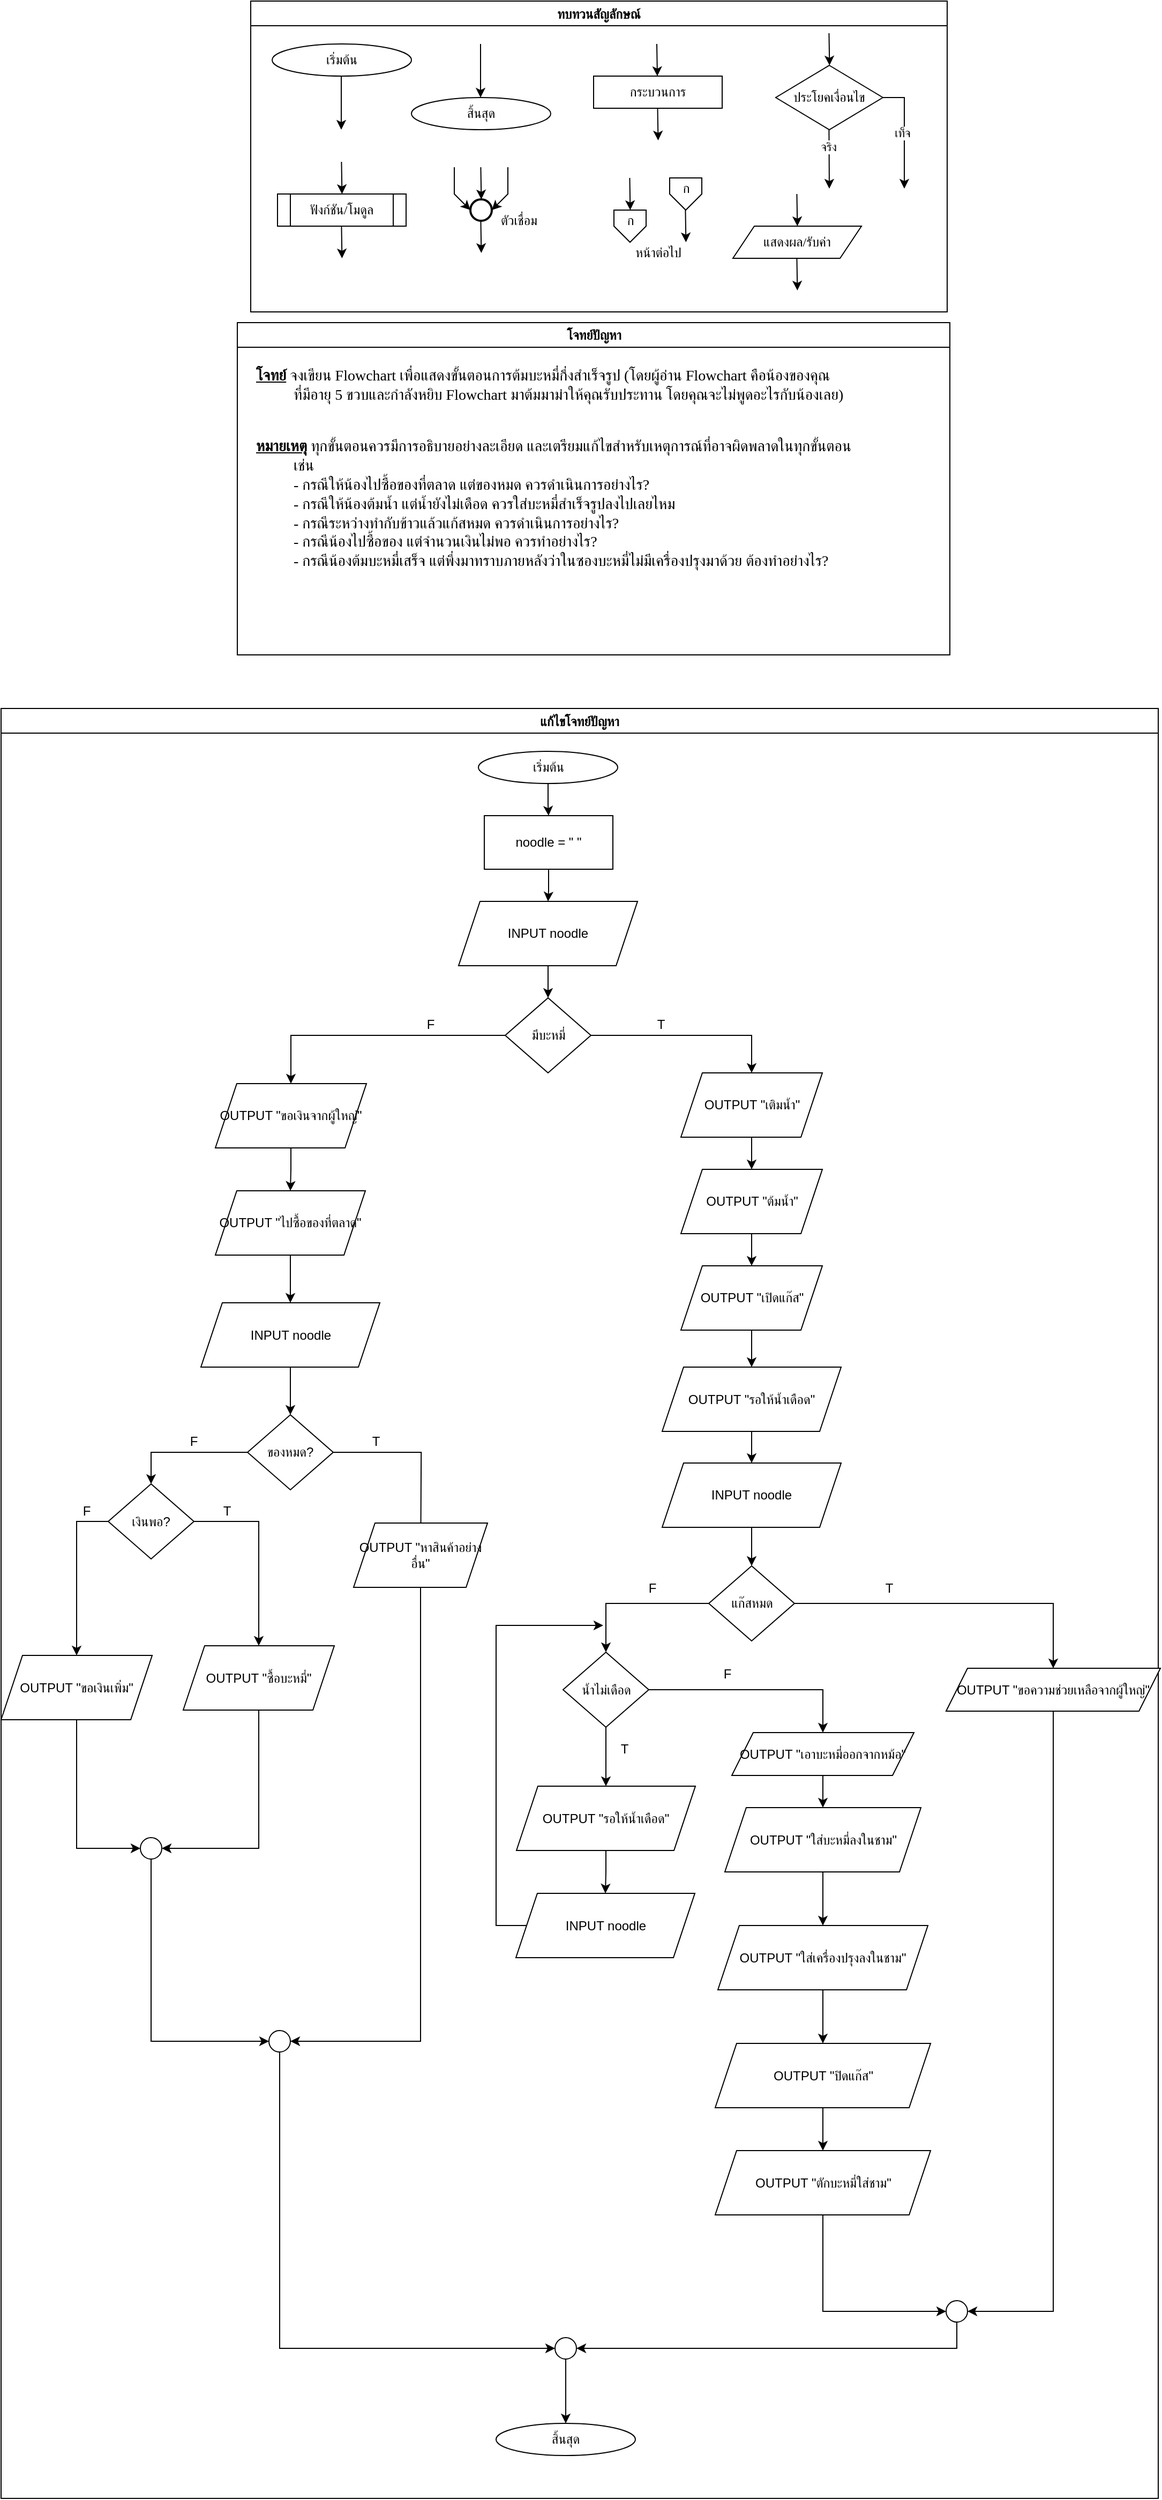 <mxfile version="21.1.2" type="device">
  <diagram id="C5RBs43oDa-KdzZeNtuy" name="Page-1">
    <mxGraphModel dx="3114" dy="846" grid="1" gridSize="10" guides="1" tooltips="1" connect="1" arrows="1" fold="1" page="1" pageScale="1" pageWidth="827" pageHeight="1169" math="0" shadow="0">
      <root>
        <mxCell id="WIyWlLk6GJQsqaUBKTNV-0" />
        <mxCell id="WIyWlLk6GJQsqaUBKTNV-1" parent="WIyWlLk6GJQsqaUBKTNV-0" />
        <mxCell id="M7CGMbNuYNeq0SnUNNgH-6" value="ทบทวนสัญลักษณ์" style="swimlane;fontFamily=Sarabun;fontSource=https%3A%2F%2Ffonts.googleapis.com%2Fcss%3Ffamily%3DSarabun;" parent="WIyWlLk6GJQsqaUBKTNV-1" vertex="1">
          <mxGeometry x="-720" y="20" width="650" height="290" as="geometry" />
        </mxCell>
        <mxCell id="M7CGMbNuYNeq0SnUNNgH-2" value="&lt;font data-font-src=&quot;https://fonts.googleapis.com/css?family=Sarabun&quot; face=&quot;Sarabun&quot;&gt;เริ่มต้น&lt;/font&gt;" style="ellipse;whiteSpace=wrap;html=1;" parent="M7CGMbNuYNeq0SnUNNgH-6" vertex="1">
          <mxGeometry x="20" y="40" width="130" height="30" as="geometry" />
        </mxCell>
        <mxCell id="M7CGMbNuYNeq0SnUNNgH-5" value="" style="endArrow=classic;html=1;rounded=0;" parent="M7CGMbNuYNeq0SnUNNgH-6" edge="1">
          <mxGeometry width="50" height="50" relative="1" as="geometry">
            <mxPoint x="84.5" y="70" as="sourcePoint" />
            <mxPoint x="84.5" y="120" as="targetPoint" />
          </mxGeometry>
        </mxCell>
        <mxCell id="M7CGMbNuYNeq0SnUNNgH-3" value="&lt;font face=&quot;Sarabun&quot;&gt;สิ้นสุด&lt;/font&gt;" style="ellipse;whiteSpace=wrap;html=1;" parent="M7CGMbNuYNeq0SnUNNgH-6" vertex="1">
          <mxGeometry x="150" y="90" width="130" height="30" as="geometry" />
        </mxCell>
        <mxCell id="M7CGMbNuYNeq0SnUNNgH-4" value="" style="endArrow=classic;html=1;rounded=0;" parent="M7CGMbNuYNeq0SnUNNgH-6" edge="1">
          <mxGeometry width="50" height="50" relative="1" as="geometry">
            <mxPoint x="214.5" y="40" as="sourcePoint" />
            <mxPoint x="214.5" y="90" as="targetPoint" />
          </mxGeometry>
        </mxCell>
        <mxCell id="mvioNwK95yMqdUQ73LqQ-0" value="กระบวนการ" style="rounded=0;whiteSpace=wrap;html=1;fontFamily=Sarabun;fontSource=https%3A%2F%2Ffonts.googleapis.com%2Fcss%3Ffamily%3DSarabun;" parent="M7CGMbNuYNeq0SnUNNgH-6" vertex="1">
          <mxGeometry x="320" y="70" width="120" height="30" as="geometry" />
        </mxCell>
        <mxCell id="mvioNwK95yMqdUQ73LqQ-1" value="" style="endArrow=classic;html=1;rounded=0;" parent="M7CGMbNuYNeq0SnUNNgH-6" edge="1">
          <mxGeometry width="50" height="50" relative="1" as="geometry">
            <mxPoint x="379" y="40" as="sourcePoint" />
            <mxPoint x="379.5" y="70" as="targetPoint" />
          </mxGeometry>
        </mxCell>
        <mxCell id="mvioNwK95yMqdUQ73LqQ-2" value="" style="endArrow=classic;html=1;rounded=0;" parent="M7CGMbNuYNeq0SnUNNgH-6" edge="1">
          <mxGeometry width="50" height="50" relative="1" as="geometry">
            <mxPoint x="379.75" y="100" as="sourcePoint" />
            <mxPoint x="380.25" y="130" as="targetPoint" />
          </mxGeometry>
        </mxCell>
        <mxCell id="mvioNwK95yMqdUQ73LqQ-3" value="ประโยคเงื่อนไข" style="rhombus;whiteSpace=wrap;html=1;fontFamily=Sarabun;fontSource=https%3A%2F%2Ffonts.googleapis.com%2Fcss%3Ffamily%3DSarabun;" parent="M7CGMbNuYNeq0SnUNNgH-6" vertex="1">
          <mxGeometry x="490" y="60" width="100" height="60" as="geometry" />
        </mxCell>
        <mxCell id="mvioNwK95yMqdUQ73LqQ-4" value="" style="endArrow=classic;html=1;rounded=0;" parent="M7CGMbNuYNeq0SnUNNgH-6" edge="1">
          <mxGeometry width="50" height="50" relative="1" as="geometry">
            <mxPoint x="539.71" y="30" as="sourcePoint" />
            <mxPoint x="540.21" y="60" as="targetPoint" />
          </mxGeometry>
        </mxCell>
        <mxCell id="mvioNwK95yMqdUQ73LqQ-5" value="" style="endArrow=classic;html=1;rounded=0;" parent="M7CGMbNuYNeq0SnUNNgH-6" edge="1">
          <mxGeometry width="50" height="50" relative="1" as="geometry">
            <mxPoint x="539.71" y="120" as="sourcePoint" />
            <mxPoint x="540" y="175" as="targetPoint" />
          </mxGeometry>
        </mxCell>
        <mxCell id="mvioNwK95yMqdUQ73LqQ-7" value="จริง" style="edgeLabel;html=1;align=center;verticalAlign=middle;resizable=0;points=[];fontFamily=Sarabun;fontSource=https%3A%2F%2Ffonts.googleapis.com%2Fcss%3Ffamily%3DSarabun;" parent="mvioNwK95yMqdUQ73LqQ-5" vertex="1" connectable="0">
          <mxGeometry x="-0.414" y="-1" relative="1" as="geometry">
            <mxPoint as="offset" />
          </mxGeometry>
        </mxCell>
        <mxCell id="mvioNwK95yMqdUQ73LqQ-6" value="" style="endArrow=classic;html=1;rounded=0;exitX=1;exitY=0.5;exitDx=0;exitDy=0;" parent="M7CGMbNuYNeq0SnUNNgH-6" source="mvioNwK95yMqdUQ73LqQ-3" edge="1">
          <mxGeometry width="50" height="50" relative="1" as="geometry">
            <mxPoint x="620" y="95" as="sourcePoint" />
            <mxPoint x="610" y="175" as="targetPoint" />
            <Array as="points">
              <mxPoint x="610" y="90" />
            </Array>
          </mxGeometry>
        </mxCell>
        <mxCell id="mvioNwK95yMqdUQ73LqQ-8" value="&lt;font data-font-src=&quot;https://fonts.googleapis.com/css?family=Sarabun&quot; face=&quot;Sarabun&quot;&gt;เท็จ&lt;/font&gt;" style="edgeLabel;html=1;align=center;verticalAlign=middle;resizable=0;points=[];" parent="mvioNwK95yMqdUQ73LqQ-6" vertex="1" connectable="0">
          <mxGeometry x="-0.002" y="-2" relative="1" as="geometry">
            <mxPoint as="offset" />
          </mxGeometry>
        </mxCell>
        <mxCell id="mvioNwK95yMqdUQ73LqQ-9" value="&lt;font data-font-src=&quot;https://fonts.googleapis.com/css?family=Sarabun&quot; face=&quot;Sarabun&quot;&gt;ฟังก์ชัน/โมดูล&lt;/font&gt;" style="shape=process;whiteSpace=wrap;html=1;backgroundOutline=1;" parent="M7CGMbNuYNeq0SnUNNgH-6" vertex="1">
          <mxGeometry x="25" y="180" width="120" height="30" as="geometry" />
        </mxCell>
        <mxCell id="mvioNwK95yMqdUQ73LqQ-11" value="" style="endArrow=classic;html=1;rounded=0;" parent="M7CGMbNuYNeq0SnUNNgH-6" edge="1">
          <mxGeometry width="50" height="50" relative="1" as="geometry">
            <mxPoint x="84.71" y="150" as="sourcePoint" />
            <mxPoint x="85.21" y="180" as="targetPoint" />
          </mxGeometry>
        </mxCell>
        <mxCell id="mvioNwK95yMqdUQ73LqQ-12" value="" style="endArrow=classic;html=1;rounded=0;" parent="M7CGMbNuYNeq0SnUNNgH-6" edge="1">
          <mxGeometry width="50" height="50" relative="1" as="geometry">
            <mxPoint x="84.71" y="210" as="sourcePoint" />
            <mxPoint x="85.21" y="240" as="targetPoint" />
          </mxGeometry>
        </mxCell>
        <mxCell id="mvioNwK95yMqdUQ73LqQ-13" value="" style="strokeWidth=2;html=1;shape=mxgraph.flowchart.start_2;whiteSpace=wrap;" parent="M7CGMbNuYNeq0SnUNNgH-6" vertex="1">
          <mxGeometry x="205" y="185" width="20" height="20" as="geometry" />
        </mxCell>
        <mxCell id="mvioNwK95yMqdUQ73LqQ-16" value="" style="endArrow=classic;html=1;rounded=0;" parent="M7CGMbNuYNeq0SnUNNgH-6" edge="1">
          <mxGeometry width="50" height="50" relative="1" as="geometry">
            <mxPoint x="214.71" y="155" as="sourcePoint" />
            <mxPoint x="215.21" y="185" as="targetPoint" />
          </mxGeometry>
        </mxCell>
        <mxCell id="mvioNwK95yMqdUQ73LqQ-17" value="" style="endArrow=classic;html=1;rounded=0;entryX=0;entryY=0.5;entryDx=0;entryDy=0;entryPerimeter=0;" parent="M7CGMbNuYNeq0SnUNNgH-6" target="mvioNwK95yMqdUQ73LqQ-13" edge="1">
          <mxGeometry width="50" height="50" relative="1" as="geometry">
            <mxPoint x="190.0" y="155" as="sourcePoint" />
            <mxPoint x="190.5" y="185" as="targetPoint" />
            <Array as="points">
              <mxPoint x="190" y="180" />
            </Array>
          </mxGeometry>
        </mxCell>
        <mxCell id="mvioNwK95yMqdUQ73LqQ-18" value="" style="endArrow=classic;html=1;rounded=0;entryX=1;entryY=0.5;entryDx=0;entryDy=0;entryPerimeter=0;" parent="M7CGMbNuYNeq0SnUNNgH-6" target="mvioNwK95yMqdUQ73LqQ-13" edge="1">
          <mxGeometry width="50" height="50" relative="1" as="geometry">
            <mxPoint x="240.0" y="155" as="sourcePoint" />
            <mxPoint x="240.5" y="185" as="targetPoint" />
            <Array as="points">
              <mxPoint x="240" y="180" />
            </Array>
          </mxGeometry>
        </mxCell>
        <mxCell id="mvioNwK95yMqdUQ73LqQ-19" value="" style="endArrow=classic;html=1;rounded=0;" parent="M7CGMbNuYNeq0SnUNNgH-6" edge="1">
          <mxGeometry width="50" height="50" relative="1" as="geometry">
            <mxPoint x="214.71" y="205" as="sourcePoint" />
            <mxPoint x="215.21" y="235" as="targetPoint" />
          </mxGeometry>
        </mxCell>
        <mxCell id="mvioNwK95yMqdUQ73LqQ-20" value="&lt;font data-font-src=&quot;https://fonts.googleapis.com/css?family=Sarabun&quot; face=&quot;Sarabun&quot;&gt;ตัวเชื่อม&lt;/font&gt;" style="text;html=1;align=center;verticalAlign=middle;resizable=0;points=[];autosize=1;strokeColor=none;fillColor=none;" parent="M7CGMbNuYNeq0SnUNNgH-6" vertex="1">
          <mxGeometry x="220" y="190" width="60" height="30" as="geometry" />
        </mxCell>
        <mxCell id="mvioNwK95yMqdUQ73LqQ-25" value="" style="endArrow=classic;html=1;rounded=0;" parent="M7CGMbNuYNeq0SnUNNgH-6" edge="1">
          <mxGeometry width="50" height="50" relative="1" as="geometry">
            <mxPoint x="353.71" y="165" as="sourcePoint" />
            <mxPoint x="354.21" y="195" as="targetPoint" />
          </mxGeometry>
        </mxCell>
        <mxCell id="mvioNwK95yMqdUQ73LqQ-21" value="" style="verticalLabelPosition=bottom;verticalAlign=top;html=1;shape=offPageConnector;rounded=0;size=0.5;" parent="M7CGMbNuYNeq0SnUNNgH-6" vertex="1">
          <mxGeometry x="339" y="195" width="30" height="30" as="geometry" />
        </mxCell>
        <mxCell id="mvioNwK95yMqdUQ73LqQ-26" value="" style="endArrow=classic;html=1;rounded=0;" parent="M7CGMbNuYNeq0SnUNNgH-6" edge="1">
          <mxGeometry width="50" height="50" relative="1" as="geometry">
            <mxPoint x="405.71" y="195" as="sourcePoint" />
            <mxPoint x="406.21" y="225" as="targetPoint" />
          </mxGeometry>
        </mxCell>
        <mxCell id="mvioNwK95yMqdUQ73LqQ-27" value="" style="verticalLabelPosition=bottom;verticalAlign=top;html=1;shape=offPageConnector;rounded=0;size=0.5;" parent="M7CGMbNuYNeq0SnUNNgH-6" vertex="1">
          <mxGeometry x="391" y="165" width="30" height="30" as="geometry" />
        </mxCell>
        <mxCell id="mvioNwK95yMqdUQ73LqQ-28" value="หน้าต่อไป" style="text;html=1;align=center;verticalAlign=middle;resizable=0;points=[];autosize=1;strokeColor=none;fillColor=none;fontFamily=Sarabun;fontSource=https%3A%2F%2Ffonts.googleapis.com%2Fcss%3Ffamily%3DSarabun;" parent="M7CGMbNuYNeq0SnUNNgH-6" vertex="1">
          <mxGeometry x="345" y="220" width="70" height="30" as="geometry" />
        </mxCell>
        <mxCell id="mvioNwK95yMqdUQ73LqQ-29" value="ก" style="text;html=1;align=center;verticalAlign=middle;resizable=0;points=[];autosize=1;strokeColor=none;fillColor=none;fontFamily=Sarabun;fontSource=https%3A%2F%2Ffonts.googleapis.com%2Fcss%3Ffamily%3DSarabun;" parent="M7CGMbNuYNeq0SnUNNgH-6" vertex="1">
          <mxGeometry x="339" y="190" width="30" height="30" as="geometry" />
        </mxCell>
        <mxCell id="mvioNwK95yMqdUQ73LqQ-30" value="ก" style="text;html=1;align=center;verticalAlign=middle;resizable=0;points=[];autosize=1;strokeColor=none;fillColor=none;fontFamily=Sarabun;fontSource=https%3A%2F%2Ffonts.googleapis.com%2Fcss%3Ffamily%3DSarabun;" parent="M7CGMbNuYNeq0SnUNNgH-6" vertex="1">
          <mxGeometry x="391" y="160" width="30" height="30" as="geometry" />
        </mxCell>
        <mxCell id="mvioNwK95yMqdUQ73LqQ-32" value="แสดงผล/รับค่า" style="shape=parallelogram;perimeter=parallelogramPerimeter;whiteSpace=wrap;html=1;fixedSize=1;fontFamily=Sarabun;fontSource=https%3A%2F%2Ffonts.googleapis.com%2Fcss%3Ffamily%3DSarabun;" parent="M7CGMbNuYNeq0SnUNNgH-6" vertex="1">
          <mxGeometry x="450" y="210" width="120" height="30" as="geometry" />
        </mxCell>
        <mxCell id="mvioNwK95yMqdUQ73LqQ-33" value="" style="endArrow=classic;html=1;rounded=0;" parent="M7CGMbNuYNeq0SnUNNgH-6" edge="1">
          <mxGeometry width="50" height="50" relative="1" as="geometry">
            <mxPoint x="509.71" y="180" as="sourcePoint" />
            <mxPoint x="510.21" y="210" as="targetPoint" />
          </mxGeometry>
        </mxCell>
        <mxCell id="mvioNwK95yMqdUQ73LqQ-34" value="" style="endArrow=classic;html=1;rounded=0;" parent="M7CGMbNuYNeq0SnUNNgH-6" edge="1">
          <mxGeometry width="50" height="50" relative="1" as="geometry">
            <mxPoint x="509.71" y="240" as="sourcePoint" />
            <mxPoint x="510.21" y="270" as="targetPoint" />
          </mxGeometry>
        </mxCell>
        <mxCell id="mvioNwK95yMqdUQ73LqQ-36" value="แก้ไขโจทย์ปัญหา" style="swimlane;fontFamily=Sarabun;fontSource=https%3A%2F%2Ffonts.googleapis.com%2Fcss%3Ffamily%3DSarabun;" parent="WIyWlLk6GJQsqaUBKTNV-1" vertex="1">
          <mxGeometry x="-953" y="680" width="1080" height="1670" as="geometry">
            <mxRectangle x="-715" y="650" width="120" height="30" as="alternateBounds" />
          </mxGeometry>
        </mxCell>
        <mxCell id="DMt8w5Yyh27BLIjfE6Tp-80" style="edgeStyle=orthogonalEdgeStyle;rounded=0;orthogonalLoop=1;jettySize=auto;html=1;entryX=0.5;entryY=0;entryDx=0;entryDy=0;" edge="1" parent="mvioNwK95yMqdUQ73LqQ-36" source="mvioNwK95yMqdUQ73LqQ-35" target="DMt8w5Yyh27BLIjfE6Tp-77">
          <mxGeometry relative="1" as="geometry" />
        </mxCell>
        <mxCell id="mvioNwK95yMqdUQ73LqQ-35" value="&lt;font data-font-src=&quot;https://fonts.googleapis.com/css?family=Sarabun&quot; face=&quot;Sarabun&quot;&gt;เริ่มต้น&lt;/font&gt;" style="ellipse;whiteSpace=wrap;html=1;" parent="mvioNwK95yMqdUQ73LqQ-36" vertex="1">
          <mxGeometry x="445.5" y="40" width="130" height="30" as="geometry" />
        </mxCell>
        <mxCell id="mvioNwK95yMqdUQ73LqQ-69" value="&lt;font face=&quot;Sarabun&quot;&gt;สิ้นสุด&lt;/font&gt;" style="ellipse;whiteSpace=wrap;html=1;" parent="mvioNwK95yMqdUQ73LqQ-36" vertex="1">
          <mxGeometry x="462" y="1600" width="130" height="30" as="geometry" />
        </mxCell>
        <mxCell id="DMt8w5Yyh27BLIjfE6Tp-5" style="edgeStyle=orthogonalEdgeStyle;rounded=0;orthogonalLoop=1;jettySize=auto;html=1;entryX=0.5;entryY=0;entryDx=0;entryDy=0;" edge="1" parent="mvioNwK95yMqdUQ73LqQ-36" source="naAnajx5U7PiYQRqqaQI-0" target="DMt8w5Yyh27BLIjfE6Tp-0">
          <mxGeometry relative="1" as="geometry" />
        </mxCell>
        <mxCell id="DMt8w5Yyh27BLIjfE6Tp-41" style="edgeStyle=orthogonalEdgeStyle;rounded=0;orthogonalLoop=1;jettySize=auto;html=1;entryX=0.5;entryY=0;entryDx=0;entryDy=0;" edge="1" parent="mvioNwK95yMqdUQ73LqQ-36" source="naAnajx5U7PiYQRqqaQI-0" target="DMt8w5Yyh27BLIjfE6Tp-36">
          <mxGeometry relative="1" as="geometry" />
        </mxCell>
        <mxCell id="naAnajx5U7PiYQRqqaQI-0" value="มีบะหมี่" style="rhombus;whiteSpace=wrap;html=1;" parent="mvioNwK95yMqdUQ73LqQ-36" vertex="1">
          <mxGeometry x="470.5" y="270" width="80" height="70" as="geometry" />
        </mxCell>
        <mxCell id="DMt8w5Yyh27BLIjfE6Tp-45" style="edgeStyle=orthogonalEdgeStyle;rounded=0;orthogonalLoop=1;jettySize=auto;html=1;exitX=1;exitY=0.5;exitDx=0;exitDy=0;" edge="1" parent="mvioNwK95yMqdUQ73LqQ-36" source="naAnajx5U7PiYQRqqaQI-9">
          <mxGeometry relative="1" as="geometry">
            <mxPoint x="391.6" y="793.5" as="targetPoint" />
          </mxGeometry>
        </mxCell>
        <mxCell id="DMt8w5Yyh27BLIjfE6Tp-50" style="edgeStyle=orthogonalEdgeStyle;rounded=0;orthogonalLoop=1;jettySize=auto;html=1;entryX=0.5;entryY=0;entryDx=0;entryDy=0;" edge="1" parent="mvioNwK95yMqdUQ73LqQ-36" source="naAnajx5U7PiYQRqqaQI-9" target="naAnajx5U7PiYQRqqaQI-11">
          <mxGeometry relative="1" as="geometry" />
        </mxCell>
        <mxCell id="naAnajx5U7PiYQRqqaQI-9" value="ของหมด?" style="rhombus;whiteSpace=wrap;html=1;" parent="mvioNwK95yMqdUQ73LqQ-36" vertex="1">
          <mxGeometry x="230" y="659" width="80" height="70" as="geometry" />
        </mxCell>
        <mxCell id="DMt8w5Yyh27BLIjfE6Tp-44" style="edgeStyle=orthogonalEdgeStyle;rounded=0;orthogonalLoop=1;jettySize=auto;html=1;entryX=0.5;entryY=0;entryDx=0;entryDy=0;exitX=1;exitY=0.5;exitDx=0;exitDy=0;" edge="1" parent="mvioNwK95yMqdUQ73LqQ-36" source="naAnajx5U7PiYQRqqaQI-11" target="DMt8w5Yyh27BLIjfE6Tp-39">
          <mxGeometry relative="1" as="geometry" />
        </mxCell>
        <mxCell id="DMt8w5Yyh27BLIjfE6Tp-52" style="edgeStyle=orthogonalEdgeStyle;rounded=0;orthogonalLoop=1;jettySize=auto;html=1;entryX=0.5;entryY=0;entryDx=0;entryDy=0;exitX=0;exitY=0.5;exitDx=0;exitDy=0;" edge="1" parent="mvioNwK95yMqdUQ73LqQ-36" source="naAnajx5U7PiYQRqqaQI-11" target="DMt8w5Yyh27BLIjfE6Tp-40">
          <mxGeometry relative="1" as="geometry" />
        </mxCell>
        <mxCell id="naAnajx5U7PiYQRqqaQI-11" value="เงินพอ?" style="rhombus;whiteSpace=wrap;html=1;" parent="mvioNwK95yMqdUQ73LqQ-36" vertex="1">
          <mxGeometry x="100" y="723.5" width="80" height="70" as="geometry" />
        </mxCell>
        <mxCell id="DMt8w5Yyh27BLIjfE6Tp-15" style="edgeStyle=orthogonalEdgeStyle;rounded=0;orthogonalLoop=1;jettySize=auto;html=1;entryX=0.5;entryY=1;entryDx=0;entryDy=0;" edge="1" parent="mvioNwK95yMqdUQ73LqQ-36" source="naAnajx5U7PiYQRqqaQI-26" target="DMt8w5Yyh27BLIjfE6Tp-55">
          <mxGeometry relative="1" as="geometry">
            <mxPoint x="977.5" y="905.5" as="targetPoint" />
          </mxGeometry>
        </mxCell>
        <mxCell id="DMt8w5Yyh27BLIjfE6Tp-16" style="edgeStyle=orthogonalEdgeStyle;rounded=0;orthogonalLoop=1;jettySize=auto;html=1;entryX=0.5;entryY=0;entryDx=0;entryDy=0;" edge="1" parent="mvioNwK95yMqdUQ73LqQ-36" source="naAnajx5U7PiYQRqqaQI-26" target="naAnajx5U7PiYQRqqaQI-31">
          <mxGeometry relative="1" as="geometry">
            <mxPoint x="586.5" y="905.5" as="targetPoint" />
          </mxGeometry>
        </mxCell>
        <mxCell id="naAnajx5U7PiYQRqqaQI-26" value="แก๊สหมด" style="rhombus;whiteSpace=wrap;html=1;" parent="mvioNwK95yMqdUQ73LqQ-36" vertex="1">
          <mxGeometry x="660.5" y="800" width="80" height="70" as="geometry" />
        </mxCell>
        <mxCell id="DMt8w5Yyh27BLIjfE6Tp-30" style="edgeStyle=orthogonalEdgeStyle;rounded=0;orthogonalLoop=1;jettySize=auto;html=1;entryX=0.5;entryY=1;entryDx=0;entryDy=0;" edge="1" parent="mvioNwK95yMqdUQ73LqQ-36" source="naAnajx5U7PiYQRqqaQI-31" target="RdmAU9-nV8zf6Oio4ixr-1">
          <mxGeometry relative="1" as="geometry" />
        </mxCell>
        <mxCell id="DMt8w5Yyh27BLIjfE6Tp-33" value="" style="edgeStyle=orthogonalEdgeStyle;rounded=0;orthogonalLoop=1;jettySize=auto;html=1;" edge="1" parent="mvioNwK95yMqdUQ73LqQ-36" source="naAnajx5U7PiYQRqqaQI-31" target="DMt8w5Yyh27BLIjfE6Tp-31">
          <mxGeometry relative="1" as="geometry" />
        </mxCell>
        <mxCell id="naAnajx5U7PiYQRqqaQI-31" value="น้ำไม่เดือด" style="rhombus;whiteSpace=wrap;html=1;" parent="mvioNwK95yMqdUQ73LqQ-36" vertex="1">
          <mxGeometry x="524.5" y="880.5" width="80" height="70" as="geometry" />
        </mxCell>
        <mxCell id="DMt8w5Yyh27BLIjfE6Tp-65" style="edgeStyle=orthogonalEdgeStyle;rounded=0;orthogonalLoop=1;jettySize=auto;html=1;entryX=0;entryY=0.5;entryDx=0;entryDy=0;exitX=0.5;exitY=1;exitDx=0;exitDy=0;" edge="1" parent="mvioNwK95yMqdUQ73LqQ-36" source="naAnajx5U7PiYQRqqaQI-50" target="naAnajx5U7PiYQRqqaQI-62">
          <mxGeometry relative="1" as="geometry" />
        </mxCell>
        <mxCell id="naAnajx5U7PiYQRqqaQI-50" value="" style="ellipse;whiteSpace=wrap;html=1;aspect=fixed;" parent="mvioNwK95yMqdUQ73LqQ-36" vertex="1">
          <mxGeometry x="130" y="1053.5" width="20" height="20" as="geometry" />
        </mxCell>
        <mxCell id="DMt8w5Yyh27BLIjfE6Tp-71" style="edgeStyle=orthogonalEdgeStyle;rounded=0;orthogonalLoop=1;jettySize=auto;html=1;entryX=0;entryY=0.5;entryDx=0;entryDy=0;exitX=0.5;exitY=1;exitDx=0;exitDy=0;" edge="1" parent="mvioNwK95yMqdUQ73LqQ-36" source="naAnajx5U7PiYQRqqaQI-62" target="DMt8w5Yyh27BLIjfE6Tp-69">
          <mxGeometry relative="1" as="geometry" />
        </mxCell>
        <mxCell id="naAnajx5U7PiYQRqqaQI-62" value="" style="ellipse;whiteSpace=wrap;html=1;aspect=fixed;" parent="mvioNwK95yMqdUQ73LqQ-36" vertex="1">
          <mxGeometry x="250" y="1233.5" width="20" height="20" as="geometry" />
        </mxCell>
        <mxCell id="xshFyTRdsC7G3geZj3Uv-3" value="T" style="text;html=1;strokeColor=none;fillColor=none;align=center;verticalAlign=middle;whiteSpace=wrap;rounded=0;" parent="mvioNwK95yMqdUQ73LqQ-36" vertex="1">
          <mxGeometry x="585.5" y="280" width="60" height="30" as="geometry" />
        </mxCell>
        <mxCell id="xshFyTRdsC7G3geZj3Uv-2" value="T" style="text;html=1;strokeColor=none;fillColor=none;align=center;verticalAlign=middle;whiteSpace=wrap;rounded=0;" parent="mvioNwK95yMqdUQ73LqQ-36" vertex="1">
          <mxGeometry x="798.5" y="805.5" width="60" height="30" as="geometry" />
        </mxCell>
        <mxCell id="xshFyTRdsC7G3geZj3Uv-6" value="F" style="text;html=1;strokeColor=none;fillColor=none;align=center;verticalAlign=middle;whiteSpace=wrap;rounded=0;" parent="mvioNwK95yMqdUQ73LqQ-36" vertex="1">
          <mxGeometry x="370.5" y="280" width="60" height="30" as="geometry" />
        </mxCell>
        <mxCell id="xshFyTRdsC7G3geZj3Uv-5" value="F" style="text;html=1;strokeColor=none;fillColor=none;align=center;verticalAlign=middle;whiteSpace=wrap;rounded=0;" parent="mvioNwK95yMqdUQ73LqQ-36" vertex="1">
          <mxGeometry x="577.5" y="805.5" width="60" height="30" as="geometry" />
        </mxCell>
        <mxCell id="DMt8w5Yyh27BLIjfE6Tp-6" value="" style="edgeStyle=orthogonalEdgeStyle;rounded=0;orthogonalLoop=1;jettySize=auto;html=1;" edge="1" parent="mvioNwK95yMqdUQ73LqQ-36" source="DMt8w5Yyh27BLIjfE6Tp-0" target="DMt8w5Yyh27BLIjfE6Tp-1">
          <mxGeometry relative="1" as="geometry" />
        </mxCell>
        <mxCell id="DMt8w5Yyh27BLIjfE6Tp-0" value="OUTPUT &quot;เติมน้ำ&quot;" style="shape=parallelogram;perimeter=parallelogramPerimeter;whiteSpace=wrap;html=1;fixedSize=1;" vertex="1" parent="mvioNwK95yMqdUQ73LqQ-36">
          <mxGeometry x="634.5" y="340" width="132" height="60" as="geometry" />
        </mxCell>
        <mxCell id="DMt8w5Yyh27BLIjfE6Tp-10" value="" style="edgeStyle=orthogonalEdgeStyle;rounded=0;orthogonalLoop=1;jettySize=auto;html=1;" edge="1" parent="mvioNwK95yMqdUQ73LqQ-36" source="DMt8w5Yyh27BLIjfE6Tp-1" target="DMt8w5Yyh27BLIjfE6Tp-2">
          <mxGeometry relative="1" as="geometry" />
        </mxCell>
        <mxCell id="DMt8w5Yyh27BLIjfE6Tp-1" value="OUTPUT &quot;ต้มน้ำ&quot;" style="shape=parallelogram;perimeter=parallelogramPerimeter;whiteSpace=wrap;html=1;fixedSize=1;" vertex="1" parent="mvioNwK95yMqdUQ73LqQ-36">
          <mxGeometry x="634.5" y="430" width="132" height="60" as="geometry" />
        </mxCell>
        <mxCell id="DMt8w5Yyh27BLIjfE6Tp-11" value="" style="edgeStyle=orthogonalEdgeStyle;rounded=0;orthogonalLoop=1;jettySize=auto;html=1;" edge="1" parent="mvioNwK95yMqdUQ73LqQ-36" source="DMt8w5Yyh27BLIjfE6Tp-2" target="DMt8w5Yyh27BLIjfE6Tp-4">
          <mxGeometry relative="1" as="geometry" />
        </mxCell>
        <mxCell id="DMt8w5Yyh27BLIjfE6Tp-2" value="OUTPUT &quot;เปิดแก๊ส&quot;" style="shape=parallelogram;perimeter=parallelogramPerimeter;whiteSpace=wrap;html=1;fixedSize=1;" vertex="1" parent="mvioNwK95yMqdUQ73LqQ-36">
          <mxGeometry x="634.5" y="520" width="132" height="60" as="geometry" />
        </mxCell>
        <mxCell id="DMt8w5Yyh27BLIjfE6Tp-29" value="" style="edgeStyle=orthogonalEdgeStyle;rounded=0;orthogonalLoop=1;jettySize=auto;html=1;" edge="1" parent="mvioNwK95yMqdUQ73LqQ-36" source="DMt8w5Yyh27BLIjfE6Tp-17" target="DMt8w5Yyh27BLIjfE6Tp-18">
          <mxGeometry relative="1" as="geometry" />
        </mxCell>
        <mxCell id="DMt8w5Yyh27BLIjfE6Tp-17" value="OUTPUT &quot;ใส่บะหมี่ลงในชาม&quot;" style="shape=parallelogram;perimeter=parallelogramPerimeter;whiteSpace=wrap;html=1;fixedSize=1;" vertex="1" parent="mvioNwK95yMqdUQ73LqQ-36">
          <mxGeometry x="675.5" y="1025.5" width="183" height="60" as="geometry" />
        </mxCell>
        <mxCell id="DMt8w5Yyh27BLIjfE6Tp-84" style="edgeStyle=orthogonalEdgeStyle;rounded=0;orthogonalLoop=1;jettySize=auto;html=1;" edge="1" parent="mvioNwK95yMqdUQ73LqQ-36" source="DMt8w5Yyh27BLIjfE6Tp-4" target="DMt8w5Yyh27BLIjfE6Tp-83">
          <mxGeometry relative="1" as="geometry" />
        </mxCell>
        <mxCell id="DMt8w5Yyh27BLIjfE6Tp-4" value="OUTPUT &quot;รอให้น้ำเดือด&quot;" style="shape=parallelogram;perimeter=parallelogramPerimeter;whiteSpace=wrap;html=1;fixedSize=1;" vertex="1" parent="mvioNwK95yMqdUQ73LqQ-36">
          <mxGeometry x="617" y="614.5" width="167" height="60" as="geometry" />
        </mxCell>
        <mxCell id="DMt8w5Yyh27BLIjfE6Tp-25" value="" style="edgeStyle=orthogonalEdgeStyle;rounded=0;orthogonalLoop=1;jettySize=auto;html=1;" edge="1" parent="mvioNwK95yMqdUQ73LqQ-36" source="RdmAU9-nV8zf6Oio4ixr-1" target="DMt8w5Yyh27BLIjfE6Tp-17">
          <mxGeometry relative="1" as="geometry" />
        </mxCell>
        <mxCell id="RdmAU9-nV8zf6Oio4ixr-1" value="OUTPUT &quot;เอาบะหมี่ออกจากหม้อ&quot;" style="shape=parallelogram;perimeter=parallelogramPerimeter;whiteSpace=wrap;html=1;fixedSize=1;direction=west;flipH=1;flipV=1;movable=1;resizable=1;rotatable=1;deletable=1;editable=1;locked=0;connectable=1;" parent="mvioNwK95yMqdUQ73LqQ-36" vertex="1">
          <mxGeometry x="682" y="955.5" width="170" height="40" as="geometry" />
        </mxCell>
        <mxCell id="DMt8w5Yyh27BLIjfE6Tp-28" value="" style="edgeStyle=orthogonalEdgeStyle;rounded=0;orthogonalLoop=1;jettySize=auto;html=1;" edge="1" parent="mvioNwK95yMqdUQ73LqQ-36" source="DMt8w5Yyh27BLIjfE6Tp-18" target="DMt8w5Yyh27BLIjfE6Tp-22">
          <mxGeometry relative="1" as="geometry" />
        </mxCell>
        <mxCell id="DMt8w5Yyh27BLIjfE6Tp-18" value="OUTPUT &quot;ใส่เครื่องปรุงลงในชาม&quot;" style="shape=parallelogram;perimeter=parallelogramPerimeter;whiteSpace=wrap;html=1;fixedSize=1;" vertex="1" parent="mvioNwK95yMqdUQ73LqQ-36">
          <mxGeometry x="669" y="1135.5" width="196" height="60" as="geometry" />
        </mxCell>
        <mxCell id="DMt8w5Yyh27BLIjfE6Tp-27" value="" style="edgeStyle=orthogonalEdgeStyle;rounded=0;orthogonalLoop=1;jettySize=auto;html=1;" edge="1" parent="mvioNwK95yMqdUQ73LqQ-36" source="DMt8w5Yyh27BLIjfE6Tp-22" target="DMt8w5Yyh27BLIjfE6Tp-23">
          <mxGeometry relative="1" as="geometry" />
        </mxCell>
        <mxCell id="DMt8w5Yyh27BLIjfE6Tp-22" value="OUTPUT &quot;ปิดแก๊ส&quot;" style="shape=parallelogram;perimeter=parallelogramPerimeter;whiteSpace=wrap;html=1;fixedSize=1;" vertex="1" parent="mvioNwK95yMqdUQ73LqQ-36">
          <mxGeometry x="666.5" y="1245.5" width="201" height="60" as="geometry" />
        </mxCell>
        <mxCell id="DMt8w5Yyh27BLIjfE6Tp-68" style="edgeStyle=orthogonalEdgeStyle;rounded=0;orthogonalLoop=1;jettySize=auto;html=1;entryX=0;entryY=0.5;entryDx=0;entryDy=0;exitX=0.5;exitY=1;exitDx=0;exitDy=0;" edge="1" parent="mvioNwK95yMqdUQ73LqQ-36" source="DMt8w5Yyh27BLIjfE6Tp-23" target="DMt8w5Yyh27BLIjfE6Tp-66">
          <mxGeometry relative="1" as="geometry" />
        </mxCell>
        <mxCell id="DMt8w5Yyh27BLIjfE6Tp-23" value="OUTPUT &quot;ตักบะหมี่ใส่ชาม&quot;" style="shape=parallelogram;perimeter=parallelogramPerimeter;whiteSpace=wrap;html=1;fixedSize=1;" vertex="1" parent="mvioNwK95yMqdUQ73LqQ-36">
          <mxGeometry x="666.5" y="1345.5" width="201" height="60" as="geometry" />
        </mxCell>
        <mxCell id="DMt8w5Yyh27BLIjfE6Tp-35" value="" style="edgeStyle=orthogonalEdgeStyle;rounded=0;orthogonalLoop=1;jettySize=auto;html=1;" edge="1" parent="mvioNwK95yMqdUQ73LqQ-36" source="DMt8w5Yyh27BLIjfE6Tp-31" target="DMt8w5Yyh27BLIjfE6Tp-34">
          <mxGeometry relative="1" as="geometry" />
        </mxCell>
        <mxCell id="DMt8w5Yyh27BLIjfE6Tp-31" value="OUTPUT &quot;รอให้น้ำเดือด&quot;" style="shape=parallelogram;perimeter=parallelogramPerimeter;whiteSpace=wrap;html=1;fixedSize=1;" vertex="1" parent="mvioNwK95yMqdUQ73LqQ-36">
          <mxGeometry x="481" y="1005.5" width="167" height="60" as="geometry" />
        </mxCell>
        <mxCell id="DMt8w5Yyh27BLIjfE6Tp-34" value="INPUT noodle" style="shape=parallelogram;perimeter=parallelogramPerimeter;whiteSpace=wrap;html=1;fixedSize=1;" vertex="1" parent="mvioNwK95yMqdUQ73LqQ-36">
          <mxGeometry x="480.5" y="1105.5" width="167" height="60" as="geometry" />
        </mxCell>
        <mxCell id="DMt8w5Yyh27BLIjfE6Tp-48" value="" style="edgeStyle=orthogonalEdgeStyle;rounded=0;orthogonalLoop=1;jettySize=auto;html=1;" edge="1" parent="mvioNwK95yMqdUQ73LqQ-36" source="DMt8w5Yyh27BLIjfE6Tp-36" target="DMt8w5Yyh27BLIjfE6Tp-37">
          <mxGeometry relative="1" as="geometry" />
        </mxCell>
        <mxCell id="DMt8w5Yyh27BLIjfE6Tp-36" value="OUTPUT &quot;ขอเงินจากผู้ใหญ่&quot;" style="shape=parallelogram;perimeter=parallelogramPerimeter;whiteSpace=wrap;html=1;fixedSize=1;" vertex="1" parent="mvioNwK95yMqdUQ73LqQ-36">
          <mxGeometry x="200" y="350" width="141" height="60" as="geometry" />
        </mxCell>
        <mxCell id="DMt8w5Yyh27BLIjfE6Tp-75" value="" style="edgeStyle=orthogonalEdgeStyle;rounded=0;orthogonalLoop=1;jettySize=auto;html=1;" edge="1" parent="mvioNwK95yMqdUQ73LqQ-36" source="DMt8w5Yyh27BLIjfE6Tp-37" target="DMt8w5Yyh27BLIjfE6Tp-74">
          <mxGeometry relative="1" as="geometry" />
        </mxCell>
        <mxCell id="DMt8w5Yyh27BLIjfE6Tp-37" value="OUTPUT &quot;ไปซื้อของที่ตลาด&quot;" style="shape=parallelogram;perimeter=parallelogramPerimeter;whiteSpace=wrap;html=1;fixedSize=1;" vertex="1" parent="mvioNwK95yMqdUQ73LqQ-36">
          <mxGeometry x="200" y="450" width="140" height="60" as="geometry" />
        </mxCell>
        <mxCell id="DMt8w5Yyh27BLIjfE6Tp-64" style="edgeStyle=orthogonalEdgeStyle;rounded=0;orthogonalLoop=1;jettySize=auto;html=1;entryX=1;entryY=0.5;entryDx=0;entryDy=0;exitX=0.5;exitY=1;exitDx=0;exitDy=0;" edge="1" parent="mvioNwK95yMqdUQ73LqQ-36" source="DMt8w5Yyh27BLIjfE6Tp-38" target="naAnajx5U7PiYQRqqaQI-62">
          <mxGeometry relative="1" as="geometry">
            <mxPoint x="391.5" y="853.5" as="sourcePoint" />
          </mxGeometry>
        </mxCell>
        <mxCell id="DMt8w5Yyh27BLIjfE6Tp-38" value="OUTPUT &quot;หาสินค้าอย่างอื่น&quot;" style="shape=parallelogram;perimeter=parallelogramPerimeter;whiteSpace=wrap;html=1;fixedSize=1;" vertex="1" parent="mvioNwK95yMqdUQ73LqQ-36">
          <mxGeometry x="329" y="760" width="125" height="60" as="geometry" />
        </mxCell>
        <mxCell id="DMt8w5Yyh27BLIjfE6Tp-63" style="edgeStyle=orthogonalEdgeStyle;rounded=0;orthogonalLoop=1;jettySize=auto;html=1;entryX=1;entryY=0.5;entryDx=0;entryDy=0;exitX=0.5;exitY=1;exitDx=0;exitDy=0;" edge="1" parent="mvioNwK95yMqdUQ73LqQ-36" source="DMt8w5Yyh27BLIjfE6Tp-39" target="naAnajx5U7PiYQRqqaQI-50">
          <mxGeometry relative="1" as="geometry" />
        </mxCell>
        <mxCell id="DMt8w5Yyh27BLIjfE6Tp-39" value="OUTPUT &quot;ซื้อบะหมี่&quot;" style="shape=parallelogram;perimeter=parallelogramPerimeter;whiteSpace=wrap;html=1;fixedSize=1;" vertex="1" parent="mvioNwK95yMqdUQ73LqQ-36">
          <mxGeometry x="170" y="874.5" width="141" height="60" as="geometry" />
        </mxCell>
        <mxCell id="DMt8w5Yyh27BLIjfE6Tp-62" style="edgeStyle=orthogonalEdgeStyle;rounded=0;orthogonalLoop=1;jettySize=auto;html=1;entryX=0;entryY=0.5;entryDx=0;entryDy=0;" edge="1" parent="mvioNwK95yMqdUQ73LqQ-36" source="DMt8w5Yyh27BLIjfE6Tp-40" target="naAnajx5U7PiYQRqqaQI-50">
          <mxGeometry relative="1" as="geometry" />
        </mxCell>
        <mxCell id="DMt8w5Yyh27BLIjfE6Tp-40" value="OUTPUT &quot;ขอเงินเพิ่ม&quot;" style="shape=parallelogram;perimeter=parallelogramPerimeter;whiteSpace=wrap;html=1;fixedSize=1;" vertex="1" parent="mvioNwK95yMqdUQ73LqQ-36">
          <mxGeometry y="883.5" width="141" height="60" as="geometry" />
        </mxCell>
        <mxCell id="DMt8w5Yyh27BLIjfE6Tp-54" value="" style="endArrow=classic;html=1;rounded=0;exitX=0;exitY=0.5;exitDx=0;exitDy=0;" edge="1" parent="mvioNwK95yMqdUQ73LqQ-36" source="DMt8w5Yyh27BLIjfE6Tp-34">
          <mxGeometry width="50" height="50" relative="1" as="geometry">
            <mxPoint x="472" y="925.5" as="sourcePoint" />
            <mxPoint x="562" y="855.5" as="targetPoint" />
            <Array as="points">
              <mxPoint x="462" y="1135.5" />
              <mxPoint x="462" y="855.5" />
            </Array>
          </mxGeometry>
        </mxCell>
        <mxCell id="DMt8w5Yyh27BLIjfE6Tp-67" style="edgeStyle=orthogonalEdgeStyle;rounded=0;orthogonalLoop=1;jettySize=auto;html=1;entryX=1;entryY=0.5;entryDx=0;entryDy=0;" edge="1" parent="mvioNwK95yMqdUQ73LqQ-36" source="DMt8w5Yyh27BLIjfE6Tp-55" target="DMt8w5Yyh27BLIjfE6Tp-66">
          <mxGeometry relative="1" as="geometry" />
        </mxCell>
        <mxCell id="DMt8w5Yyh27BLIjfE6Tp-55" value="OUTPUT &quot;ขอความช่วยเหลือจากผู้ใหญ่&quot;" style="shape=parallelogram;perimeter=parallelogramPerimeter;whiteSpace=wrap;html=1;fixedSize=1;direction=west;flipH=1;flipV=1;movable=1;resizable=1;rotatable=1;deletable=1;editable=1;locked=0;connectable=1;" vertex="1" parent="mvioNwK95yMqdUQ73LqQ-36">
          <mxGeometry x="882" y="895.5" width="200" height="40" as="geometry" />
        </mxCell>
        <mxCell id="DMt8w5Yyh27BLIjfE6Tp-56" value="T" style="text;html=1;strokeColor=none;fillColor=none;align=center;verticalAlign=middle;whiteSpace=wrap;rounded=0;" vertex="1" parent="mvioNwK95yMqdUQ73LqQ-36">
          <mxGeometry x="320" y="669" width="60" height="30" as="geometry" />
        </mxCell>
        <mxCell id="DMt8w5Yyh27BLIjfE6Tp-57" value="F" style="text;html=1;strokeColor=none;fillColor=none;align=center;verticalAlign=middle;whiteSpace=wrap;rounded=0;" vertex="1" parent="mvioNwK95yMqdUQ73LqQ-36">
          <mxGeometry x="150" y="669" width="60" height="30" as="geometry" />
        </mxCell>
        <mxCell id="DMt8w5Yyh27BLIjfE6Tp-58" value="T" style="text;html=1;strokeColor=none;fillColor=none;align=center;verticalAlign=middle;whiteSpace=wrap;rounded=0;" vertex="1" parent="mvioNwK95yMqdUQ73LqQ-36">
          <mxGeometry x="181" y="734" width="60" height="30" as="geometry" />
        </mxCell>
        <mxCell id="DMt8w5Yyh27BLIjfE6Tp-59" value="F" style="text;html=1;strokeColor=none;fillColor=none;align=center;verticalAlign=middle;whiteSpace=wrap;rounded=0;" vertex="1" parent="mvioNwK95yMqdUQ73LqQ-36">
          <mxGeometry x="50" y="734" width="60" height="30" as="geometry" />
        </mxCell>
        <mxCell id="DMt8w5Yyh27BLIjfE6Tp-60" value="F" style="text;html=1;strokeColor=none;fillColor=none;align=center;verticalAlign=middle;whiteSpace=wrap;rounded=0;" vertex="1" parent="mvioNwK95yMqdUQ73LqQ-36">
          <mxGeometry x="648" y="885.5" width="60" height="30" as="geometry" />
        </mxCell>
        <mxCell id="DMt8w5Yyh27BLIjfE6Tp-61" value="T" style="text;html=1;strokeColor=none;fillColor=none;align=center;verticalAlign=middle;whiteSpace=wrap;rounded=0;" vertex="1" parent="mvioNwK95yMqdUQ73LqQ-36">
          <mxGeometry x="552" y="955.5" width="60" height="30" as="geometry" />
        </mxCell>
        <mxCell id="DMt8w5Yyh27BLIjfE6Tp-70" style="edgeStyle=orthogonalEdgeStyle;rounded=0;orthogonalLoop=1;jettySize=auto;html=1;entryX=1;entryY=0.5;entryDx=0;entryDy=0;exitX=0.5;exitY=1;exitDx=0;exitDy=0;" edge="1" parent="mvioNwK95yMqdUQ73LqQ-36" source="DMt8w5Yyh27BLIjfE6Tp-66" target="DMt8w5Yyh27BLIjfE6Tp-69">
          <mxGeometry relative="1" as="geometry">
            <mxPoint x="539" y="1595.5" as="targetPoint" />
          </mxGeometry>
        </mxCell>
        <mxCell id="DMt8w5Yyh27BLIjfE6Tp-66" value="" style="ellipse;whiteSpace=wrap;html=1;aspect=fixed;" vertex="1" parent="mvioNwK95yMqdUQ73LqQ-36">
          <mxGeometry x="882" y="1485.5" width="20" height="20" as="geometry" />
        </mxCell>
        <mxCell id="DMt8w5Yyh27BLIjfE6Tp-72" style="edgeStyle=orthogonalEdgeStyle;rounded=0;orthogonalLoop=1;jettySize=auto;html=1;entryX=0.5;entryY=0;entryDx=0;entryDy=0;" edge="1" parent="mvioNwK95yMqdUQ73LqQ-36" source="DMt8w5Yyh27BLIjfE6Tp-69" target="mvioNwK95yMqdUQ73LqQ-69">
          <mxGeometry relative="1" as="geometry" />
        </mxCell>
        <mxCell id="DMt8w5Yyh27BLIjfE6Tp-69" value="" style="ellipse;whiteSpace=wrap;html=1;aspect=fixed;" vertex="1" parent="mvioNwK95yMqdUQ73LqQ-36">
          <mxGeometry x="517" y="1520" width="20" height="20" as="geometry" />
        </mxCell>
        <mxCell id="DMt8w5Yyh27BLIjfE6Tp-76" style="edgeStyle=orthogonalEdgeStyle;rounded=0;orthogonalLoop=1;jettySize=auto;html=1;exitX=0.5;exitY=1;exitDx=0;exitDy=0;entryX=0.5;entryY=0;entryDx=0;entryDy=0;" edge="1" parent="mvioNwK95yMqdUQ73LqQ-36" source="DMt8w5Yyh27BLIjfE6Tp-74" target="naAnajx5U7PiYQRqqaQI-9">
          <mxGeometry relative="1" as="geometry" />
        </mxCell>
        <mxCell id="DMt8w5Yyh27BLIjfE6Tp-74" value="INPUT noodle" style="shape=parallelogram;perimeter=parallelogramPerimeter;whiteSpace=wrap;html=1;fixedSize=1;" vertex="1" parent="mvioNwK95yMqdUQ73LqQ-36">
          <mxGeometry x="186.5" y="554.5" width="167" height="60" as="geometry" />
        </mxCell>
        <mxCell id="DMt8w5Yyh27BLIjfE6Tp-81" style="edgeStyle=orthogonalEdgeStyle;rounded=0;orthogonalLoop=1;jettySize=auto;html=1;entryX=0.5;entryY=0;entryDx=0;entryDy=0;" edge="1" parent="mvioNwK95yMqdUQ73LqQ-36" source="DMt8w5Yyh27BLIjfE6Tp-77" target="DMt8w5Yyh27BLIjfE6Tp-79">
          <mxGeometry relative="1" as="geometry" />
        </mxCell>
        <mxCell id="DMt8w5Yyh27BLIjfE6Tp-77" value="noodle = &quot; &quot;" style="rounded=0;whiteSpace=wrap;html=1;" vertex="1" parent="mvioNwK95yMqdUQ73LqQ-36">
          <mxGeometry x="451" y="100" width="120" height="50" as="geometry" />
        </mxCell>
        <mxCell id="DMt8w5Yyh27BLIjfE6Tp-82" style="edgeStyle=orthogonalEdgeStyle;rounded=0;orthogonalLoop=1;jettySize=auto;html=1;entryX=0.5;entryY=0;entryDx=0;entryDy=0;" edge="1" parent="mvioNwK95yMqdUQ73LqQ-36" source="DMt8w5Yyh27BLIjfE6Tp-79" target="naAnajx5U7PiYQRqqaQI-0">
          <mxGeometry relative="1" as="geometry" />
        </mxCell>
        <mxCell id="DMt8w5Yyh27BLIjfE6Tp-79" value="INPUT noodle" style="shape=parallelogram;perimeter=parallelogramPerimeter;whiteSpace=wrap;html=1;fixedSize=1;" vertex="1" parent="mvioNwK95yMqdUQ73LqQ-36">
          <mxGeometry x="427" y="180" width="167" height="60" as="geometry" />
        </mxCell>
        <mxCell id="DMt8w5Yyh27BLIjfE6Tp-85" style="edgeStyle=orthogonalEdgeStyle;rounded=0;orthogonalLoop=1;jettySize=auto;html=1;entryX=0.5;entryY=0;entryDx=0;entryDy=0;" edge="1" parent="mvioNwK95yMqdUQ73LqQ-36" source="DMt8w5Yyh27BLIjfE6Tp-83" target="naAnajx5U7PiYQRqqaQI-26">
          <mxGeometry relative="1" as="geometry" />
        </mxCell>
        <mxCell id="DMt8w5Yyh27BLIjfE6Tp-83" value="INPUT noodle" style="shape=parallelogram;perimeter=parallelogramPerimeter;whiteSpace=wrap;html=1;fixedSize=1;" vertex="1" parent="mvioNwK95yMqdUQ73LqQ-36">
          <mxGeometry x="617" y="704" width="167" height="60" as="geometry" />
        </mxCell>
        <mxCell id="mvioNwK95yMqdUQ73LqQ-70" value="&lt;font data-font-src=&quot;https://fonts.googleapis.com/css?family=Sarabun&quot; face=&quot;Sarabun&quot;&gt;โจทย์ปัญหา&lt;/font&gt;" style="swimlane;whiteSpace=wrap;html=1;" parent="WIyWlLk6GJQsqaUBKTNV-1" vertex="1">
          <mxGeometry x="-732.5" y="320" width="665" height="310" as="geometry" />
        </mxCell>
        <mxCell id="mvioNwK95yMqdUQ73LqQ-71" value="&lt;p style=&quot;line-height: 120%;&quot;&gt;&lt;font data-font-src=&quot;https://fonts.googleapis.com/css?family=Sarabun&quot; face=&quot;Sarabun&quot; style=&quot;font-size: 14px;&quot;&gt;&lt;b&gt;&lt;u&gt;โจทย์&lt;/u&gt;&lt;/b&gt; จงเขียน Flowchart เพื่อแสดงขั้นตอนการต้มบะหมี่กึ่งสำเร็จรูป (โดยผู้อ่าน Flowchart คือน้องของคุณ&lt;br&gt;&amp;nbsp; &amp;nbsp; &amp;nbsp; &amp;nbsp; &amp;nbsp; ที่มีอายุ 5 ขวบและกำลังหยิบ Flowchart มาต้มมาม่าให้คุณรับประทาน โดยคุณจะไม่พูดอะไรกับน้องเลย)&lt;br&gt;&lt;/font&gt;&lt;br&gt;&lt;/p&gt;&lt;p style=&quot;line-height: 120%;&quot;&gt;&lt;font face=&quot;Sarabun&quot;&gt;&lt;b&gt;&lt;u&gt;หมายเหตุ&lt;/u&gt;&lt;/b&gt; ทุกขั้นตอนควรมีการอธิบายอย่างละเอียด และเตรียมแก้ไขสำหรับเหตุการณ์ที่อาจผิดพลาดในทุกขั้นตอน&lt;br&gt;&amp;nbsp; &amp;nbsp; &amp;nbsp; &amp;nbsp; &amp;nbsp; เช่น&lt;br&gt;&amp;nbsp; &amp;nbsp; &amp;nbsp; &amp;nbsp; &amp;nbsp; - กรณีให้น้องไปซื้อของที่ตลาด แต่ของหมด ควรดำเนินการอย่างไร?&lt;br&gt;&amp;nbsp; &amp;nbsp; &amp;nbsp; &amp;nbsp; &amp;nbsp; - กรณีให้น้องต้มน้ำ แต่น้ำยังไม่เดือด ควรใส่บะหมี่สำเร็จรูปลงไปเลยไหม&lt;br&gt;&amp;nbsp; &amp;nbsp; &amp;nbsp; &amp;nbsp; &amp;nbsp; - กรณีระหว่างทำกับข้าวแล้วแก้สหมด ควรดำเนินการอย่างไร?&lt;br&gt;&amp;nbsp; &amp;nbsp; &amp;nbsp; &amp;nbsp; &amp;nbsp; - กรณีน้องไปซื้อของ แต่จำนวนเงินไม่พอ ควรทำอย่างไร?&lt;br&gt;&amp;nbsp; &amp;nbsp; &amp;nbsp; &amp;nbsp; &amp;nbsp; - กรณีน้องต้มบะหมี่เสร็จ แต่พึ่งมาทราบภายหลังว่าในซองบะหมี่ไม่มีเครื่องปรุงมาด้วย ต้องทำอย่างไร?&lt;/font&gt;&lt;/p&gt;" style="text;html=1;align=left;verticalAlign=top;resizable=0;points=[];autosize=1;strokeColor=none;fillColor=none;fontSize=14;" parent="mvioNwK95yMqdUQ73LqQ-70" vertex="1">
          <mxGeometry x="15" y="20" width="650" height="240" as="geometry" />
        </mxCell>
      </root>
    </mxGraphModel>
  </diagram>
</mxfile>

